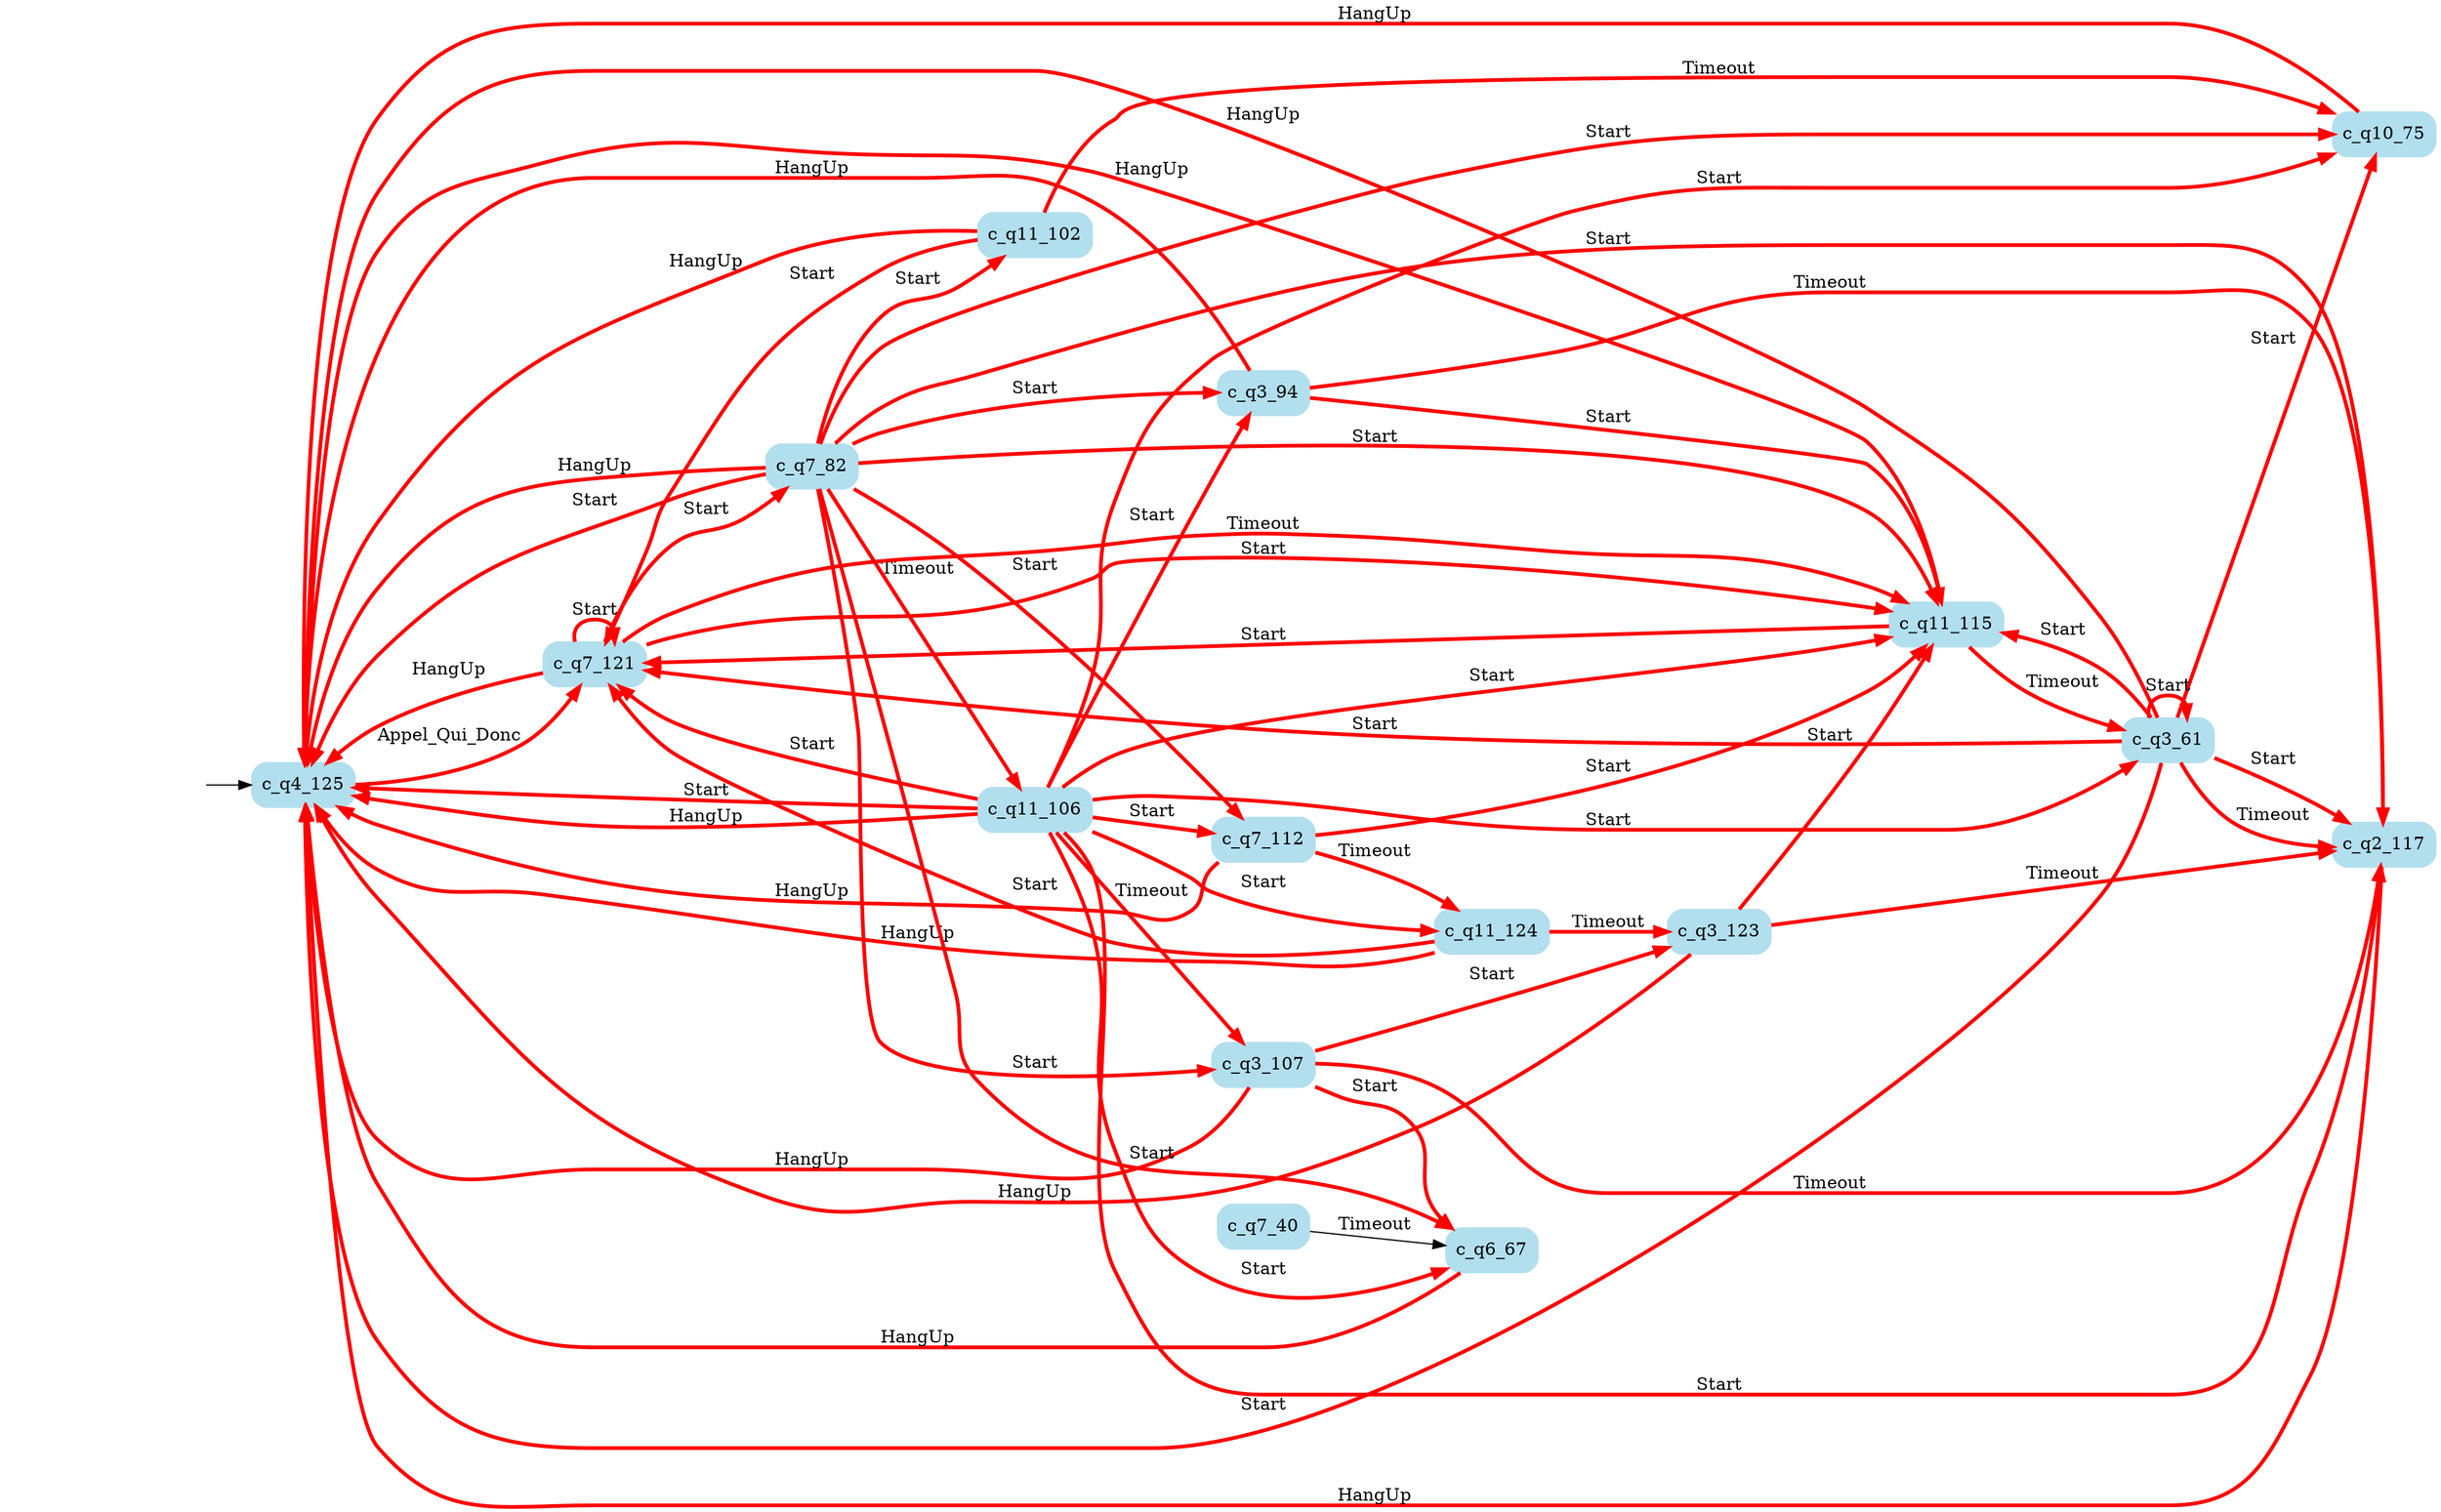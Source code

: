digraph G {

	rankdir = LR;

	start_c_q4_125[style=invisible];

	node[shape=box, style="rounded, filled", color=lightblue2];

	c_q10_75[label="c_q10_75"];
	c_q11_124[label="c_q11_124"];
	c_q11_102[label="c_q11_102"];
	c_q4_125[label="c_q4_125"];
	c_q3_61[label="c_q3_61"];
	c_q11_115[label="c_q11_115"];
	c_q11_106[label="c_q11_106"];
	c_q3_123[label="c_q3_123"];
	c_q3_94[label="c_q3_94"];
	c_q3_107[label="c_q3_107"];
	c_q6_67[label="c_q6_67"];
	c_q7_40[label="c_q7_40"];
	c_q7_82[label="c_q7_82"];
	c_q7_112[label="c_q7_112"];
	c_q2_117[label="c_q2_117"];
	c_q7_121[label="c_q7_121"];

	start_c_q4_125 -> c_q4_125;
	c_q4_125 -> c_q7_121[label="Appel_Qui_Donc", penwidth=3, color=red];
	c_q2_117 -> c_q4_125[label="HangUp", penwidth=3, color=red];
	c_q3_61 -> c_q3_61[label="Start", penwidth=3, color=red];
	c_q3_61 -> c_q2_117[label="Start", penwidth=3, color=red];
	c_q3_61 -> c_q2_117[label="Timeout", penwidth=3, color=red];
	c_q3_61 -> c_q4_125[label="Start", penwidth=3, color=red];
	c_q3_61 -> c_q4_125[label="HangUp", penwidth=3, color=red];
	c_q3_107 -> c_q6_67[label="Start", penwidth=3, color=red];
	c_q3_61 -> c_q7_121[label="Start", penwidth=3, color=red];
	c_q3_61 -> c_q10_75[label="Start", penwidth=3, color=red];
	c_q3_61 -> c_q11_115[label="Start", penwidth=3, color=red];
	c_q6_67 -> c_q4_125[label="HangUp", penwidth=3, color=red];
	c_q7_121 -> c_q7_82[label="Start", penwidth=3, color=red];
	c_q7_121 -> c_q7_121[label="Start", penwidth=3, color=red];
	c_q7_82 -> c_q2_117[label="Start", penwidth=3, color=red];
	c_q7_82 -> c_q3_107[label="Start", penwidth=3, color=red];
	c_q7_82 -> c_q3_94[label="Start", penwidth=3, color=red];
	c_q7_82 -> c_q4_125[label="Start", penwidth=3, color=red];
	c_q7_82 -> c_q4_125[label="HangUp", penwidth=3, color=red];
	c_q7_82 -> c_q6_67[label="Start", penwidth=3, color=red];
	c_q7_40 -> c_q6_67[label="Timeout"];
	c_q7_82 -> c_q10_75[label="Start", penwidth=3, color=red];
	c_q7_82 -> c_q11_115[label="Start", penwidth=3, color=red];
	c_q7_82 -> c_q11_102[label="Start", penwidth=3, color=red];
	c_q7_82 -> c_q11_106[label="Timeout", penwidth=3, color=red];
	c_q10_75 -> c_q4_125[label="HangUp", penwidth=3, color=red];
	c_q11_106 -> c_q11_115[label="Start", penwidth=3, color=red];
	c_q11_106 -> c_q2_117[label="Start", penwidth=3, color=red];
	c_q11_106 -> c_q3_61[label="Start", penwidth=3, color=red];
	c_q11_106 -> c_q3_94[label="Start", penwidth=3, color=red];
	c_q11_115 -> c_q3_61[label="Timeout", penwidth=3, color=red];
	c_q11_106 -> c_q4_125[label="Start", penwidth=3, color=red];
	c_q11_106 -> c_q4_125[label="HangUp", penwidth=3, color=red];
	c_q11_106 -> c_q6_67[label="Start", penwidth=3, color=red];
	c_q11_106 -> c_q7_112[label="Start", penwidth=3, color=red];
	c_q11_106 -> c_q7_121[label="Start", penwidth=3, color=red];
	c_q11_106 -> c_q10_75[label="Start", penwidth=3, color=red];
	c_q11_102 -> c_q10_75[label="Timeout", penwidth=3, color=red];
	c_q7_121 -> c_q11_115[label="Start", penwidth=3, color=red];
	c_q7_121 -> c_q11_115[label="Timeout", penwidth=3, color=red];
	c_q7_121 -> c_q4_125[label="HangUp", penwidth=3, color=red];
	c_q7_82 -> c_q7_112[label="Start", penwidth=3, color=red];
	c_q3_107 -> c_q3_123[label="Start", penwidth=3, color=red];
	c_q3_107 -> c_q2_117[label="Timeout", penwidth=3, color=red];
	c_q3_107 -> c_q4_125[label="HangUp", penwidth=3, color=red];
	c_q3_94 -> c_q11_115[label="Start", penwidth=3, color=red];
	c_q3_94 -> c_q2_117[label="Timeout", penwidth=3, color=red];
	c_q3_94 -> c_q4_125[label="HangUp", penwidth=3, color=red];
	c_q11_115 -> c_q7_121[label="Start", penwidth=3, color=red];
	c_q11_115 -> c_q4_125[label="HangUp", penwidth=3, color=red];
	c_q11_102 -> c_q7_121[label="Start", penwidth=3, color=red];
	c_q11_102 -> c_q4_125[label="HangUp", penwidth=3, color=red];
	c_q11_106 -> c_q11_124[label="Start", penwidth=3, color=red];
	c_q11_106 -> c_q3_107[label="Timeout", penwidth=3, color=red];
	c_q7_112 -> c_q11_115[label="Start", penwidth=3, color=red];
	c_q7_112 -> c_q11_124[label="Timeout", penwidth=3, color=red];
	c_q7_112 -> c_q4_125[label="HangUp", penwidth=3, color=red];
	c_q3_123 -> c_q11_115[label="Start", penwidth=3, color=red];
	c_q3_123 -> c_q2_117[label="Timeout", penwidth=3, color=red];
	c_q3_123 -> c_q4_125[label="HangUp", penwidth=3, color=red];
	c_q11_124 -> c_q7_121[label="Start", penwidth=3, color=red];
	c_q11_124 -> c_q3_123[label="Timeout", penwidth=3, color=red];
	c_q11_124 -> c_q4_125[label="HangUp", penwidth=3, color=red];

}